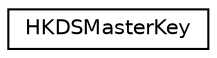 digraph "Graphical Class Hierarchy"
{
 // LATEX_PDF_SIZE
  edge [fontname="Helvetica",fontsize="10",labelfontname="Helvetica",labelfontsize="10"];
  node [fontname="Helvetica",fontsize="10",shape=record];
  rankdir="LR";
  Node0 [label="HKDSMasterKey",height=0.2,width=0.4,color="black", fillcolor="white", style="filled",URL="$class_h_k_d_s_master_key.html",tooltip="The HKDS Master Key structure (MDK)"];
}

